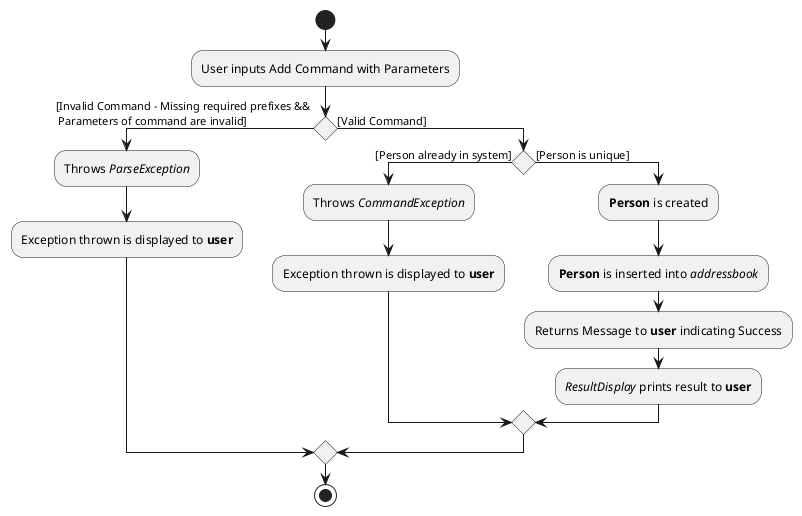 @startuml
'https://plantuml.com/activity-diagram-beta

start

:User inputs Add Command with Parameters;

    If () then ([Invalid Command - Missing required prefixes && \n Parameters of command are invalid])
        :Throws //ParseException//;
        :Exception thrown is displayed to **user**;

    else ([Valid Command])

        If () then ([Person already in system])
        :Throws //CommandException//;
        :Exception thrown is displayed to **user**;

        else ([Person is unique])
            :**Person** is created;
            :**Person** is inserted into //addressbook//;
            :Returns Message to **user** indicating Success;
            ://ResultDisplay// prints result to **user**;
        endif
    endif
stop

@enduml
